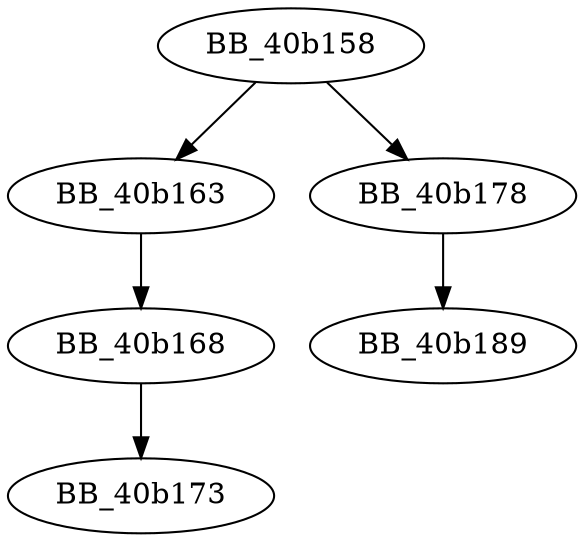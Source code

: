 DiGraph __msize{
BB_40b158->BB_40b163
BB_40b158->BB_40b178
BB_40b163->BB_40b168
BB_40b168->BB_40b173
BB_40b178->BB_40b189
}
